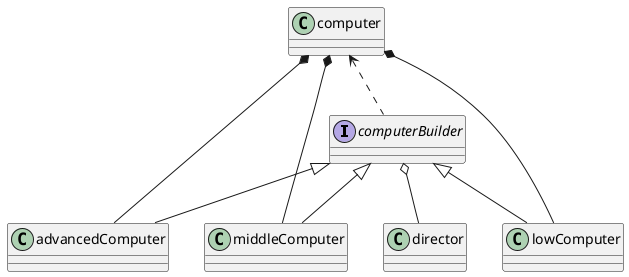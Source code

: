 @startuml

interface computerBuilder
class computer
class advancedComputer
class middleComputer
class lowComputer
class director


computerBuilder <|-- advancedComputer
computerBuilder <|-- middleComputer
computerBuilder <|-- lowComputer

computerBuilder o-- director
computer *-- advancedComputer
computer *-- middleComputer
computer *-- lowComputer
computer <.. computerBuilder





@enduml